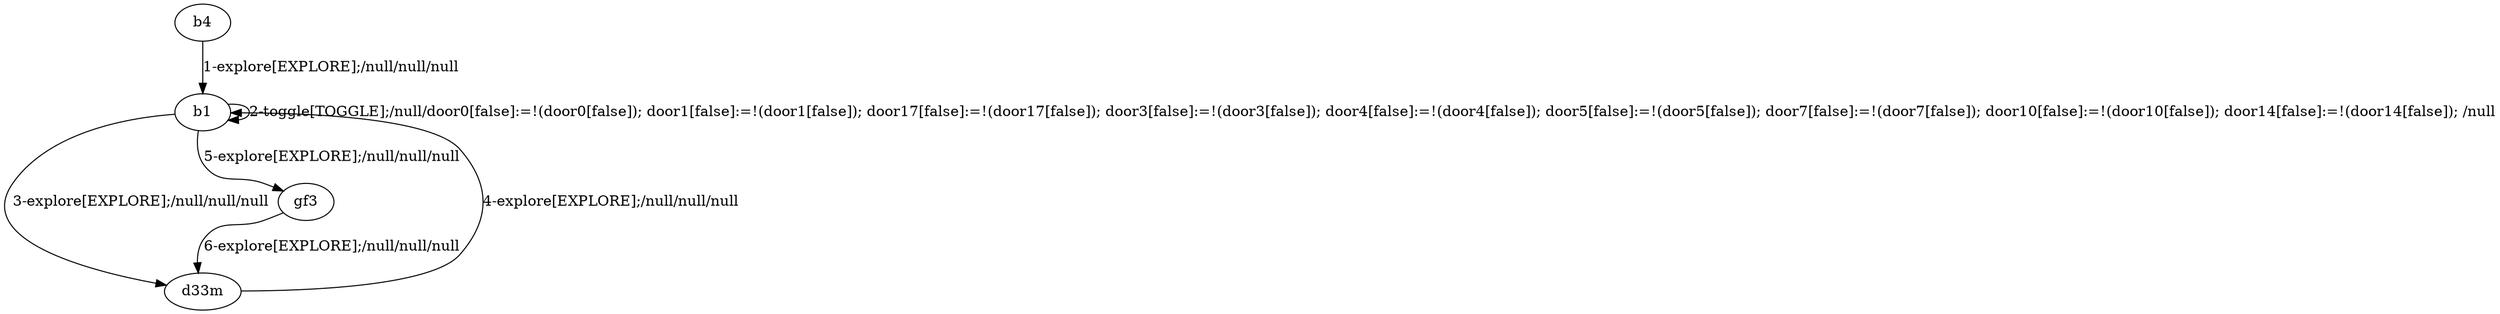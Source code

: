 # Total number of goals covered by this test: 2
# b1 --> d33m
# d33m --> b1

digraph g {
"b4" -> "b1" [label = "1-explore[EXPLORE];/null/null/null"];
"b1" -> "b1" [label = "2-toggle[TOGGLE];/null/door0[false]:=!(door0[false]); door1[false]:=!(door1[false]); door17[false]:=!(door17[false]); door3[false]:=!(door3[false]); door4[false]:=!(door4[false]); door5[false]:=!(door5[false]); door7[false]:=!(door7[false]); door10[false]:=!(door10[false]); door14[false]:=!(door14[false]); /null"];
"b1" -> "d33m" [label = "3-explore[EXPLORE];/null/null/null"];
"d33m" -> "b1" [label = "4-explore[EXPLORE];/null/null/null"];
"b1" -> "gf3" [label = "5-explore[EXPLORE];/null/null/null"];
"gf3" -> "d33m" [label = "6-explore[EXPLORE];/null/null/null"];
}